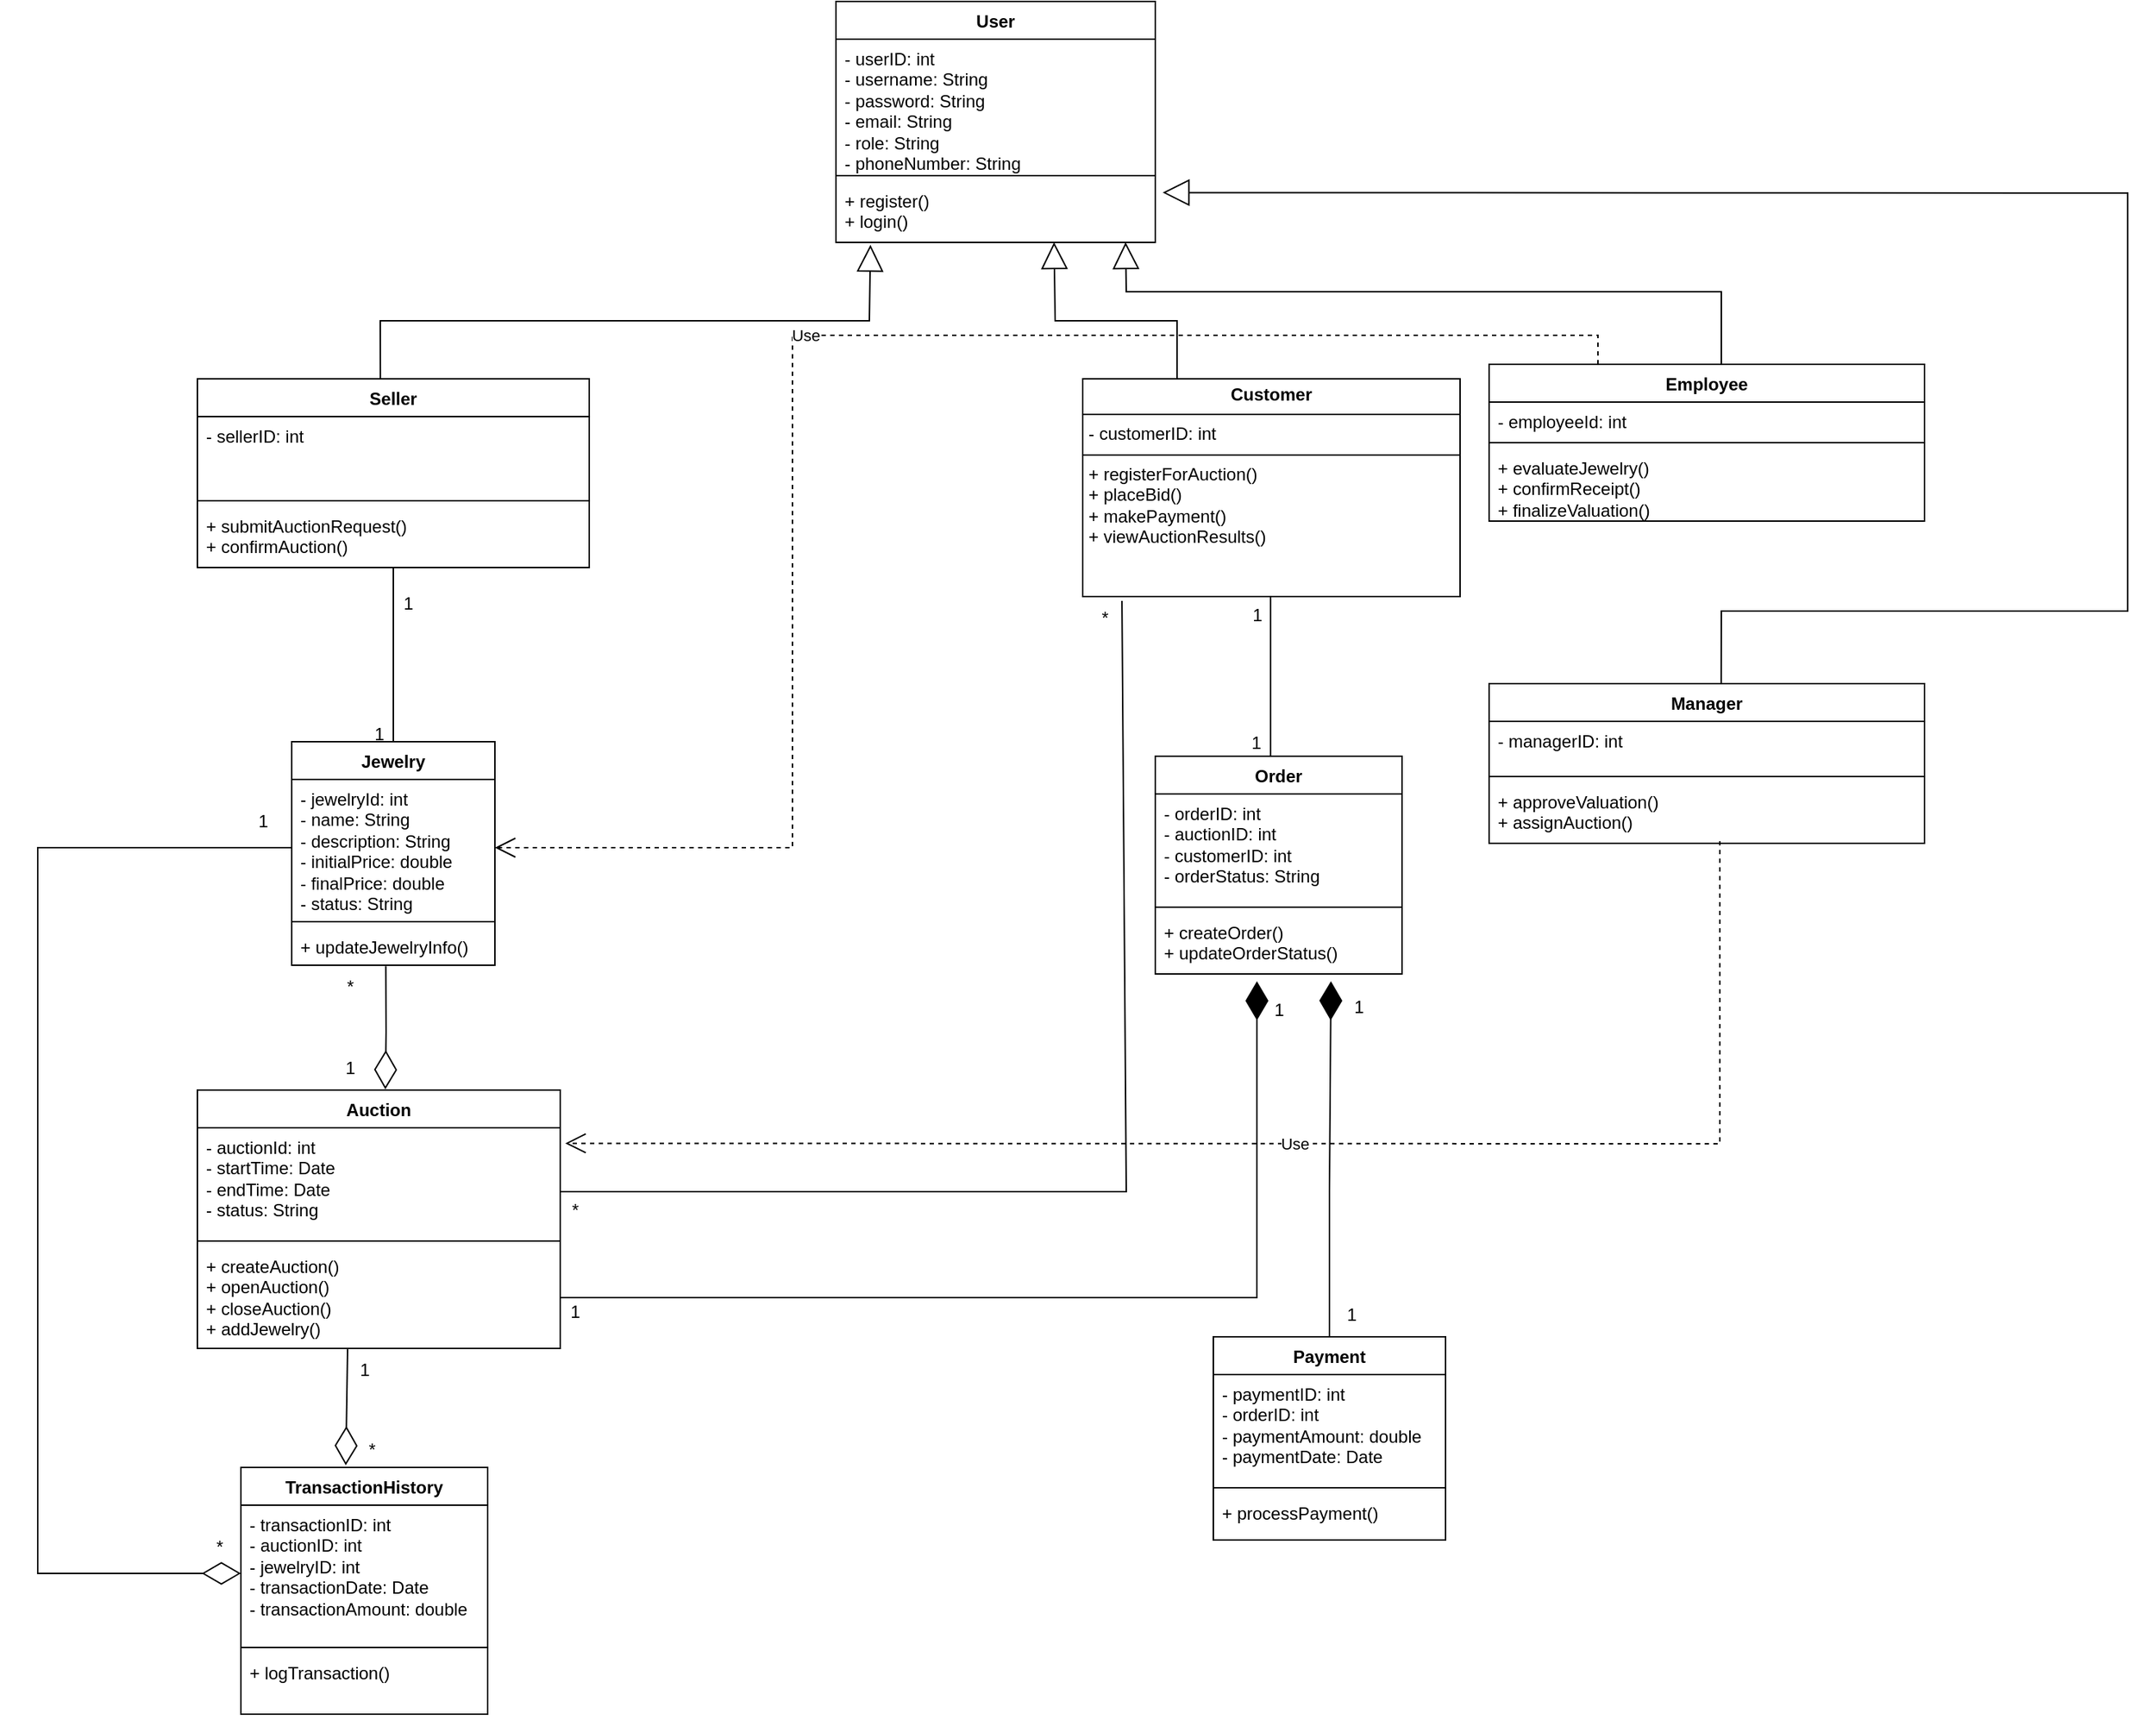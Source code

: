 <mxfile version="24.7.6">
  <diagram name="Trang-1" id="RHoZVSpDEULNvFGNIQyn">
    <mxGraphModel grid="1" page="1" gridSize="10" guides="1" tooltips="1" connect="1" arrows="1" fold="1" pageScale="1" pageWidth="2339" pageHeight="3300" math="0" shadow="0">
      <root>
        <mxCell id="0" />
        <mxCell id="1" parent="0" />
        <mxCell id="C92_ROcSfTYuFBgOWo9x-1" value="User" style="swimlane;fontStyle=1;align=center;verticalAlign=top;childLayout=stackLayout;horizontal=1;startSize=26;horizontalStack=0;resizeParent=1;resizeParentMax=0;resizeLast=0;collapsible=1;marginBottom=0;whiteSpace=wrap;html=1;" vertex="1" parent="1">
          <mxGeometry x="670" y="20" width="220" height="166" as="geometry">
            <mxRectangle x="250" y="330" width="70" height="30" as="alternateBounds" />
          </mxGeometry>
        </mxCell>
        <mxCell id="C92_ROcSfTYuFBgOWo9x-2" value="- userID: int &lt;div&gt;- username: String&lt;br&gt;&lt;/div&gt;&lt;div&gt;- password: String&lt;/div&gt;&lt;div&gt;- email: String&lt;/div&gt;&lt;div&gt;- role: String&lt;/div&gt;&lt;div&gt;-&amp;nbsp;phoneNumber: String&lt;/div&gt;" style="text;strokeColor=none;fillColor=none;align=left;verticalAlign=top;spacingLeft=4;spacingRight=4;overflow=hidden;rotatable=0;points=[[0,0.5],[1,0.5]];portConstraint=eastwest;whiteSpace=wrap;html=1;" vertex="1" parent="C92_ROcSfTYuFBgOWo9x-1">
          <mxGeometry y="26" width="220" height="90" as="geometry" />
        </mxCell>
        <mxCell id="C92_ROcSfTYuFBgOWo9x-3" value="" style="line;strokeWidth=1;fillColor=none;align=left;verticalAlign=middle;spacingTop=-1;spacingLeft=3;spacingRight=3;rotatable=0;labelPosition=right;points=[];portConstraint=eastwest;strokeColor=inherit;" vertex="1" parent="C92_ROcSfTYuFBgOWo9x-1">
          <mxGeometry y="116" width="220" height="8" as="geometry" />
        </mxCell>
        <mxCell id="C92_ROcSfTYuFBgOWo9x-4" value="&lt;div&gt;+&amp;nbsp;register()&lt;/div&gt;&lt;div&gt;+&amp;nbsp;login()&lt;/div&gt;" style="text;strokeColor=none;fillColor=none;align=left;verticalAlign=top;spacingLeft=4;spacingRight=4;overflow=hidden;rotatable=0;points=[[0,0.5],[1,0.5]];portConstraint=eastwest;whiteSpace=wrap;html=1;" vertex="1" parent="C92_ROcSfTYuFBgOWo9x-1">
          <mxGeometry y="124" width="220" height="42" as="geometry" />
        </mxCell>
        <mxCell id="C92_ROcSfTYuFBgOWo9x-5" value="Seller" style="swimlane;fontStyle=1;align=center;verticalAlign=top;childLayout=stackLayout;horizontal=1;startSize=26;horizontalStack=0;resizeParent=1;resizeParentMax=0;resizeLast=0;collapsible=1;marginBottom=0;whiteSpace=wrap;html=1;" vertex="1" parent="1">
          <mxGeometry x="230" y="280" width="270" height="130" as="geometry">
            <mxRectangle x="250" y="330" width="70" height="30" as="alternateBounds" />
          </mxGeometry>
        </mxCell>
        <mxCell id="C92_ROcSfTYuFBgOWo9x-6" value="- sellerID: int&amp;nbsp;" style="text;strokeColor=none;fillColor=none;align=left;verticalAlign=top;spacingLeft=4;spacingRight=4;overflow=hidden;rotatable=0;points=[[0,0.5],[1,0.5]];portConstraint=eastwest;whiteSpace=wrap;html=1;" vertex="1" parent="C92_ROcSfTYuFBgOWo9x-5">
          <mxGeometry y="26" width="270" height="54" as="geometry" />
        </mxCell>
        <mxCell id="C92_ROcSfTYuFBgOWo9x-7" value="" style="line;strokeWidth=1;fillColor=none;align=left;verticalAlign=middle;spacingTop=-1;spacingLeft=3;spacingRight=3;rotatable=0;labelPosition=right;points=[];portConstraint=eastwest;strokeColor=inherit;" vertex="1" parent="C92_ROcSfTYuFBgOWo9x-5">
          <mxGeometry y="80" width="270" height="8" as="geometry" />
        </mxCell>
        <mxCell id="C92_ROcSfTYuFBgOWo9x-8" value="+ submitAuctionRequest()&lt;br&gt;&lt;div&gt;+ confirmAuction()&amp;nbsp;&lt;br&gt;&lt;/div&gt;" style="text;strokeColor=none;fillColor=none;align=left;verticalAlign=top;spacingLeft=4;spacingRight=4;overflow=hidden;rotatable=0;points=[[0,0.5],[1,0.5]];portConstraint=eastwest;whiteSpace=wrap;html=1;" vertex="1" parent="C92_ROcSfTYuFBgOWo9x-5">
          <mxGeometry y="88" width="270" height="42" as="geometry" />
        </mxCell>
        <mxCell id="lpN_ar5oNNIw63qb3rWN-6" value="&lt;p style=&quot;margin:0px;margin-top:4px;text-align:center;&quot;&gt;&lt;b&gt;Customer&lt;/b&gt;&lt;/p&gt;&lt;hr size=&quot;1&quot; style=&quot;border-style:solid;&quot;&gt;&lt;p style=&quot;margin:0px;margin-left:4px;&quot;&gt;- customerID: int&amp;nbsp;&lt;br&gt;&lt;/p&gt;&lt;hr size=&quot;1&quot; style=&quot;border-style:solid;&quot;&gt;&lt;p style=&quot;margin:0px;margin-left:4px;&quot;&gt;+ registerForAuction()&lt;br&gt;&lt;/p&gt;&lt;p style=&quot;margin:0px;margin-left:4px;&quot;&gt;+ placeBid()&lt;br&gt;&lt;/p&gt;&lt;p style=&quot;margin:0px;margin-left:4px;&quot;&gt;+ makePayment()&lt;/p&gt;&lt;p style=&quot;margin:0px;margin-left:4px;&quot;&gt;+ viewAuctionResults()&amp;nbsp;&lt;br&gt;&lt;/p&gt;" style="verticalAlign=top;align=left;overflow=fill;html=1;whiteSpace=wrap;" vertex="1" parent="1">
          <mxGeometry x="840" y="280" width="260" height="150" as="geometry" />
        </mxCell>
        <mxCell id="lpN_ar5oNNIw63qb3rWN-11" value=" Manager" style="swimlane;fontStyle=1;align=center;verticalAlign=top;childLayout=stackLayout;horizontal=1;startSize=26;horizontalStack=0;resizeParent=1;resizeParentMax=0;resizeLast=0;collapsible=1;marginBottom=0;whiteSpace=wrap;html=1;" vertex="1" parent="1">
          <mxGeometry x="1120" y="490" width="300" height="110" as="geometry" />
        </mxCell>
        <mxCell id="lpN_ar5oNNIw63qb3rWN-12" value="&lt;div&gt;- managerID: int&lt;br&gt;&lt;/div&gt;" style="text;strokeColor=none;fillColor=none;align=left;verticalAlign=top;spacingLeft=4;spacingRight=4;overflow=hidden;rotatable=0;points=[[0,0.5],[1,0.5]];portConstraint=eastwest;whiteSpace=wrap;html=1;" vertex="1" parent="lpN_ar5oNNIw63qb3rWN-11">
          <mxGeometry y="26" width="300" height="34" as="geometry" />
        </mxCell>
        <mxCell id="lpN_ar5oNNIw63qb3rWN-13" value="" style="line;strokeWidth=1;fillColor=none;align=left;verticalAlign=middle;spacingTop=-1;spacingLeft=3;spacingRight=3;rotatable=0;labelPosition=right;points=[];portConstraint=eastwest;strokeColor=inherit;" vertex="1" parent="lpN_ar5oNNIw63qb3rWN-11">
          <mxGeometry y="60" width="300" height="8" as="geometry" />
        </mxCell>
        <mxCell id="lpN_ar5oNNIw63qb3rWN-14" value="&lt;div&gt;+ approveValuation()&lt;br&gt;&lt;/div&gt;&lt;div&gt;+ assignAuction()&lt;br&gt;&lt;/div&gt;" style="text;strokeColor=none;fillColor=none;align=left;verticalAlign=top;spacingLeft=4;spacingRight=4;overflow=hidden;rotatable=0;points=[[0,0.5],[1,0.5]];portConstraint=eastwest;whiteSpace=wrap;html=1;" vertex="1" parent="lpN_ar5oNNIw63qb3rWN-11">
          <mxGeometry y="68" width="300" height="42" as="geometry" />
        </mxCell>
        <mxCell id="lpN_ar5oNNIw63qb3rWN-15" value="" style="endArrow=block;endSize=16;endFill=0;html=1;rounded=0;exitX=0.467;exitY=0.001;exitDx=0;exitDy=0;exitPerimeter=0;entryX=0.108;entryY=1.04;entryDx=0;entryDy=0;entryPerimeter=0;" edge="1" parent="1" source="C92_ROcSfTYuFBgOWo9x-5" target="C92_ROcSfTYuFBgOWo9x-4">
          <mxGeometry width="160" relative="1" as="geometry">
            <mxPoint x="330" y="340" as="sourcePoint" />
            <mxPoint x="582" y="200" as="targetPoint" />
            <Array as="points">
              <mxPoint x="356" y="240" />
              <mxPoint x="460" y="240" />
              <mxPoint x="693" y="240" />
            </Array>
          </mxGeometry>
        </mxCell>
        <mxCell id="lpN_ar5oNNIw63qb3rWN-16" value="" style="endArrow=block;endSize=16;endFill=0;html=1;rounded=0;exitX=0.533;exitY=0.004;exitDx=0;exitDy=0;exitPerimeter=0;entryX=1.023;entryY=0.183;entryDx=0;entryDy=0;entryPerimeter=0;" edge="1" parent="1" source="lpN_ar5oNNIw63qb3rWN-11" target="C92_ROcSfTYuFBgOWo9x-4">
          <mxGeometry width="160" relative="1" as="geometry">
            <mxPoint x="679" y="270" as="sourcePoint" />
            <mxPoint x="679" y="200" as="targetPoint" />
            <Array as="points">
              <mxPoint x="1280" y="440" />
              <mxPoint x="1560" y="440" />
              <mxPoint x="1560" y="152" />
            </Array>
          </mxGeometry>
        </mxCell>
        <mxCell id="8DoTlK2dznRhzNa83eF4-1" value="Employee" style="swimlane;fontStyle=1;align=center;verticalAlign=top;childLayout=stackLayout;horizontal=1;startSize=26;horizontalStack=0;resizeParent=1;resizeParentMax=0;resizeLast=0;collapsible=1;marginBottom=0;whiteSpace=wrap;html=1;" vertex="1" parent="1">
          <mxGeometry x="1120" y="270" width="300" height="108" as="geometry" />
        </mxCell>
        <mxCell id="8DoTlK2dznRhzNa83eF4-2" value="- employeeId: int" style="text;strokeColor=none;fillColor=none;align=left;verticalAlign=top;spacingLeft=4;spacingRight=4;overflow=hidden;rotatable=0;points=[[0,0.5],[1,0.5]];portConstraint=eastwest;whiteSpace=wrap;html=1;" vertex="1" parent="8DoTlK2dznRhzNa83eF4-1">
          <mxGeometry y="26" width="300" height="24" as="geometry" />
        </mxCell>
        <mxCell id="8DoTlK2dznRhzNa83eF4-3" value="" style="line;strokeWidth=1;fillColor=none;align=left;verticalAlign=middle;spacingTop=-1;spacingLeft=3;spacingRight=3;rotatable=0;labelPosition=right;points=[];portConstraint=eastwest;strokeColor=inherit;" vertex="1" parent="8DoTlK2dznRhzNa83eF4-1">
          <mxGeometry y="50" width="300" height="8" as="geometry" />
        </mxCell>
        <mxCell id="8DoTlK2dznRhzNa83eF4-4" value="&lt;span style=&quot;background-color: initial;&quot;&gt;+&amp;nbsp;&lt;/span&gt;evaluateJewelry()&amp;nbsp;&lt;br&gt;&lt;span style=&quot;background-color: initial;&quot;&gt;+&amp;nbsp;&lt;/span&gt;confirmReceipt()&amp;nbsp;&lt;br&gt;&lt;span style=&quot;background-color: initial;&quot;&gt;+&amp;nbsp;&lt;/span&gt;finalizeValuation()" style="text;strokeColor=none;fillColor=none;align=left;verticalAlign=top;spacingLeft=4;spacingRight=4;overflow=hidden;rotatable=0;points=[[0,0.5],[1,0.5]];portConstraint=eastwest;whiteSpace=wrap;html=1;" vertex="1" parent="8DoTlK2dznRhzNa83eF4-1">
          <mxGeometry y="58" width="300" height="50" as="geometry" />
        </mxCell>
        <mxCell id="lpN_ar5oNNIw63qb3rWN-17" value="" style="endArrow=block;endSize=16;endFill=0;html=1;rounded=0;exitX=0.25;exitY=0;exitDx=0;exitDy=0;entryX=0.683;entryY=0.998;entryDx=0;entryDy=0;entryPerimeter=0;" edge="1" parent="1" source="lpN_ar5oNNIw63qb3rWN-6" target="C92_ROcSfTYuFBgOWo9x-4">
          <mxGeometry width="160" relative="1" as="geometry">
            <mxPoint x="691" y="292" as="sourcePoint" />
            <mxPoint x="720" y="190" as="targetPoint" />
            <Array as="points">
              <mxPoint x="905" y="240" />
              <mxPoint x="821" y="240" />
            </Array>
          </mxGeometry>
        </mxCell>
        <mxCell id="lpN_ar5oNNIw63qb3rWN-18" value="Jewelry&lt;div&gt;&lt;br&gt;&lt;/div&gt;" style="swimlane;fontStyle=1;align=center;verticalAlign=top;childLayout=stackLayout;horizontal=1;startSize=26;horizontalStack=0;resizeParent=1;resizeParentMax=0;resizeLast=0;collapsible=1;marginBottom=0;whiteSpace=wrap;html=1;" vertex="1" parent="1">
          <mxGeometry x="295" y="530" width="140" height="154" as="geometry" />
        </mxCell>
        <mxCell id="lpN_ar5oNNIw63qb3rWN-19" value="- jewelryId: int&lt;div&gt;- name: String&lt;br&gt;&lt;/div&gt;&lt;div&gt;- description: String&lt;br&gt;&lt;/div&gt;&lt;div&gt;- initialPrice: double&lt;br&gt;&lt;/div&gt;&lt;div&gt;- finalPrice: double&lt;br&gt;&lt;/div&gt;&lt;div&gt;- status: String&lt;br&gt;&lt;/div&gt;" style="text;strokeColor=none;fillColor=none;align=left;verticalAlign=top;spacingLeft=4;spacingRight=4;overflow=hidden;rotatable=0;points=[[0,0.5],[1,0.5]];portConstraint=eastwest;whiteSpace=wrap;html=1;" vertex="1" parent="lpN_ar5oNNIw63qb3rWN-18">
          <mxGeometry y="26" width="140" height="94" as="geometry" />
        </mxCell>
        <mxCell id="lpN_ar5oNNIw63qb3rWN-20" value="" style="line;strokeWidth=1;fillColor=none;align=left;verticalAlign=middle;spacingTop=-1;spacingLeft=3;spacingRight=3;rotatable=0;labelPosition=right;points=[];portConstraint=eastwest;strokeColor=inherit;" vertex="1" parent="lpN_ar5oNNIw63qb3rWN-18">
          <mxGeometry y="120" width="140" height="8" as="geometry" />
        </mxCell>
        <mxCell id="lpN_ar5oNNIw63qb3rWN-21" value="+ updateJewelryInfo()" style="text;strokeColor=none;fillColor=none;align=left;verticalAlign=top;spacingLeft=4;spacingRight=4;overflow=hidden;rotatable=0;points=[[0,0.5],[1,0.5]];portConstraint=eastwest;whiteSpace=wrap;html=1;" vertex="1" parent="lpN_ar5oNNIw63qb3rWN-18">
          <mxGeometry y="128" width="140" height="26" as="geometry" />
        </mxCell>
        <mxCell id="8DoTlK2dznRhzNa83eF4-5" value="" style="endArrow=block;endSize=16;endFill=0;html=1;rounded=0;exitX=0.463;exitY=-0.025;exitDx=0;exitDy=0;exitPerimeter=0;entryX=0.907;entryY=0.998;entryDx=0;entryDy=0;entryPerimeter=0;" edge="1" parent="1" target="C92_ROcSfTYuFBgOWo9x-4">
          <mxGeometry width="160" relative="1" as="geometry">
            <mxPoint x="1280" y="270" as="sourcePoint" />
            <mxPoint x="1140" y="190" as="targetPoint" />
            <Array as="points">
              <mxPoint x="1280" y="230" />
              <mxPoint x="1280" y="220" />
              <mxPoint x="870" y="220" />
            </Array>
          </mxGeometry>
        </mxCell>
        <mxCell id="lpN_ar5oNNIw63qb3rWN-22" value="Order           " style="swimlane;fontStyle=1;align=center;verticalAlign=top;childLayout=stackLayout;horizontal=1;startSize=26;horizontalStack=0;resizeParent=1;resizeParentMax=0;resizeLast=0;collapsible=1;marginBottom=0;whiteSpace=wrap;html=1;" vertex="1" parent="1">
          <mxGeometry x="890" y="540" width="170" height="150" as="geometry" />
        </mxCell>
        <mxCell id="lpN_ar5oNNIw63qb3rWN-23" value="- orderID: int&lt;br&gt;- auctionID: int &lt;br&gt;- customerID: int &lt;br&gt;- orderStatus: String" style="text;strokeColor=none;fillColor=none;align=left;verticalAlign=top;spacingLeft=4;spacingRight=4;overflow=hidden;rotatable=0;points=[[0,0.5],[1,0.5]];portConstraint=eastwest;whiteSpace=wrap;html=1;" vertex="1" parent="lpN_ar5oNNIw63qb3rWN-22">
          <mxGeometry y="26" width="170" height="74" as="geometry" />
        </mxCell>
        <mxCell id="lpN_ar5oNNIw63qb3rWN-24" value="" style="line;strokeWidth=1;fillColor=none;align=left;verticalAlign=middle;spacingTop=-1;spacingLeft=3;spacingRight=3;rotatable=0;labelPosition=right;points=[];portConstraint=eastwest;strokeColor=inherit;" vertex="1" parent="lpN_ar5oNNIw63qb3rWN-22">
          <mxGeometry y="100" width="170" height="8" as="geometry" />
        </mxCell>
        <mxCell id="lpN_ar5oNNIw63qb3rWN-25" value="+ createOrder()&lt;div&gt;+ updateOrderStatus()&amp;nbsp;&lt;br&gt;&lt;/div&gt;" style="text;strokeColor=none;fillColor=none;align=left;verticalAlign=top;spacingLeft=4;spacingRight=4;overflow=hidden;rotatable=0;points=[[0,0.5],[1,0.5]];portConstraint=eastwest;whiteSpace=wrap;html=1;" vertex="1" parent="lpN_ar5oNNIw63qb3rWN-22">
          <mxGeometry y="108" width="170" height="42" as="geometry" />
        </mxCell>
        <mxCell id="8DoTlK2dznRhzNa83eF4-10" value="Auction" style="swimlane;fontStyle=1;align=center;verticalAlign=top;childLayout=stackLayout;horizontal=1;startSize=26;horizontalStack=0;resizeParent=1;resizeParentMax=0;resizeLast=0;collapsible=1;marginBottom=0;whiteSpace=wrap;html=1;" vertex="1" parent="1">
          <mxGeometry x="230" y="770" width="250" height="178" as="geometry" />
        </mxCell>
        <mxCell id="8DoTlK2dznRhzNa83eF4-11" value="&lt;span style=&quot;background-color: initial;&quot;&gt;- auctionId: int&lt;/span&gt;&lt;br&gt;&lt;span style=&quot;background-color: initial;&quot;&gt;- startTime: Date&lt;/span&gt;&lt;br&gt;&lt;span style=&quot;background-color: initial;&quot;&gt;- endTime: Date&lt;/span&gt;&lt;br&gt;&lt;span style=&quot;background-color: initial;&quot;&gt;- status: String&lt;/span&gt;" style="text;strokeColor=none;fillColor=none;align=left;verticalAlign=top;spacingLeft=4;spacingRight=4;overflow=hidden;rotatable=0;points=[[0,0.5],[1,0.5]];portConstraint=eastwest;whiteSpace=wrap;html=1;" vertex="1" parent="8DoTlK2dznRhzNa83eF4-10">
          <mxGeometry y="26" width="250" height="74" as="geometry" />
        </mxCell>
        <mxCell id="8DoTlK2dznRhzNa83eF4-12" value="" style="line;strokeWidth=1;fillColor=none;align=left;verticalAlign=middle;spacingTop=-1;spacingLeft=3;spacingRight=3;rotatable=0;labelPosition=right;points=[];portConstraint=eastwest;strokeColor=inherit;" vertex="1" parent="8DoTlK2dznRhzNa83eF4-10">
          <mxGeometry y="100" width="250" height="8" as="geometry" />
        </mxCell>
        <mxCell id="8DoTlK2dznRhzNa83eF4-13" value="&lt;div&gt;+ createAuction()&lt;span style=&quot;background-color: initial;&quot;&gt;&lt;br&gt;&lt;/span&gt;&lt;/div&gt;+ openAuction()&amp;nbsp;&lt;div&gt;+ closeAuction()&lt;br&gt;+ addJewelry()&lt;br&gt;&lt;/div&gt;" style="text;strokeColor=none;fillColor=none;align=left;verticalAlign=top;spacingLeft=4;spacingRight=4;overflow=hidden;rotatable=0;points=[[0,0.5],[1,0.5]];portConstraint=eastwest;whiteSpace=wrap;html=1;" vertex="1" parent="8DoTlK2dznRhzNa83eF4-10">
          <mxGeometry y="108" width="250" height="70" as="geometry" />
        </mxCell>
        <mxCell id="lpN_ar5oNNIw63qb3rWN-26" value="TransactionHistory      " style="swimlane;fontStyle=1;align=center;verticalAlign=top;childLayout=stackLayout;horizontal=1;startSize=26;horizontalStack=0;resizeParent=1;resizeParentMax=0;resizeLast=0;collapsible=1;marginBottom=0;whiteSpace=wrap;html=1;" vertex="1" parent="1">
          <mxGeometry x="260" y="1030" width="170" height="170" as="geometry" />
        </mxCell>
        <mxCell id="lpN_ar5oNNIw63qb3rWN-27" value="- transactionID: int&amp;nbsp;&lt;br&gt;- auctionID: int&amp;nbsp;&lt;br&gt;- jewelryID: int&lt;br&gt;- transactionDate: Date&lt;br&gt;- transactionAmount: double" style="text;strokeColor=none;fillColor=none;align=left;verticalAlign=top;spacingLeft=4;spacingRight=4;overflow=hidden;rotatable=0;points=[[0,0.5],[1,0.5]];portConstraint=eastwest;whiteSpace=wrap;html=1;" vertex="1" parent="lpN_ar5oNNIw63qb3rWN-26">
          <mxGeometry y="26" width="170" height="94" as="geometry" />
        </mxCell>
        <mxCell id="lpN_ar5oNNIw63qb3rWN-28" value="" style="line;strokeWidth=1;fillColor=none;align=left;verticalAlign=middle;spacingTop=-1;spacingLeft=3;spacingRight=3;rotatable=0;labelPosition=right;points=[];portConstraint=eastwest;strokeColor=inherit;" vertex="1" parent="lpN_ar5oNNIw63qb3rWN-26">
          <mxGeometry y="120" width="170" height="8" as="geometry" />
        </mxCell>
        <mxCell id="lpN_ar5oNNIw63qb3rWN-29" value="+ logTransaction()&amp;nbsp;" style="text;strokeColor=none;fillColor=none;align=left;verticalAlign=top;spacingLeft=4;spacingRight=4;overflow=hidden;rotatable=0;points=[[0,0.5],[1,0.5]];portConstraint=eastwest;whiteSpace=wrap;html=1;" vertex="1" parent="lpN_ar5oNNIw63qb3rWN-26">
          <mxGeometry y="128" width="170" height="42" as="geometry" />
        </mxCell>
        <mxCell id="lpN_ar5oNNIw63qb3rWN-30" value="Payment          " style="swimlane;fontStyle=1;align=center;verticalAlign=top;childLayout=stackLayout;horizontal=1;startSize=26;horizontalStack=0;resizeParent=1;resizeParentMax=0;resizeLast=0;collapsible=1;marginBottom=0;whiteSpace=wrap;html=1;" vertex="1" parent="1">
          <mxGeometry x="930" y="940" width="160" height="140" as="geometry" />
        </mxCell>
        <mxCell id="lpN_ar5oNNIw63qb3rWN-31" value="- paymentID: int&lt;div&gt;- orderID: int&lt;/div&gt;&lt;div&gt;- paymentAmount: double&lt;/div&gt;&lt;div&gt;- paymentDate: Date &amp;nbsp;&amp;nbsp;&lt;br&gt;&lt;/div&gt;" style="text;strokeColor=none;fillColor=none;align=left;verticalAlign=top;spacingLeft=4;spacingRight=4;overflow=hidden;rotatable=0;points=[[0,0.5],[1,0.5]];portConstraint=eastwest;whiteSpace=wrap;html=1;" vertex="1" parent="lpN_ar5oNNIw63qb3rWN-30">
          <mxGeometry y="26" width="160" height="74" as="geometry" />
        </mxCell>
        <mxCell id="lpN_ar5oNNIw63qb3rWN-32" value="" style="line;strokeWidth=1;fillColor=none;align=left;verticalAlign=middle;spacingTop=-1;spacingLeft=3;spacingRight=3;rotatable=0;labelPosition=right;points=[];portConstraint=eastwest;strokeColor=inherit;" vertex="1" parent="lpN_ar5oNNIw63qb3rWN-30">
          <mxGeometry y="100" width="160" height="8" as="geometry" />
        </mxCell>
        <mxCell id="lpN_ar5oNNIw63qb3rWN-33" value="+ processPayment()&amp;nbsp;" style="text;strokeColor=none;fillColor=none;align=left;verticalAlign=top;spacingLeft=4;spacingRight=4;overflow=hidden;rotatable=0;points=[[0,0.5],[1,0.5]];portConstraint=eastwest;whiteSpace=wrap;html=1;" vertex="1" parent="lpN_ar5oNNIw63qb3rWN-30">
          <mxGeometry y="108" width="160" height="32" as="geometry" />
        </mxCell>
        <mxCell id="lpN_ar5oNNIw63qb3rWN-44" value="" style="endArrow=none;html=1;rounded=0;entryX=0.5;entryY=0;entryDx=0;entryDy=0;" edge="1" parent="1" source="C92_ROcSfTYuFBgOWo9x-8" target="lpN_ar5oNNIw63qb3rWN-18">
          <mxGeometry relative="1" as="geometry">
            <mxPoint x="310" y="460" as="sourcePoint" />
            <mxPoint x="460" y="440" as="targetPoint" />
            <Array as="points" />
          </mxGeometry>
        </mxCell>
        <mxCell id="lpN_ar5oNNIw63qb3rWN-45" value="" style="resizable=0;html=1;whiteSpace=wrap;align=left;verticalAlign=bottom;" connectable="0" vertex="1" parent="lpN_ar5oNNIw63qb3rWN-44">
          <mxGeometry x="-1" relative="1" as="geometry" />
        </mxCell>
        <mxCell id="lpN_ar5oNNIw63qb3rWN-46" value="" style="resizable=0;html=1;whiteSpace=wrap;align=right;verticalAlign=bottom;" connectable="0" vertex="1" parent="lpN_ar5oNNIw63qb3rWN-44">
          <mxGeometry x="1" relative="1" as="geometry" />
        </mxCell>
        <mxCell id="lpN_ar5oNNIw63qb3rWN-47" value="1" style="text;html=1;align=center;verticalAlign=middle;resizable=0;points=[];autosize=1;strokeColor=none;fillColor=none;" vertex="1" parent="1">
          <mxGeometry x="360" y="420" width="30" height="30" as="geometry" />
        </mxCell>
        <mxCell id="lpN_ar5oNNIw63qb3rWN-50" value="*" style="text;html=1;align=center;verticalAlign=middle;resizable=0;points=[];autosize=1;strokeColor=none;fillColor=none;" vertex="1" parent="1">
          <mxGeometry x="320" y="684" width="30" height="30" as="geometry" />
        </mxCell>
        <mxCell id="lpN_ar5oNNIw63qb3rWN-51" value="1" style="text;html=1;align=center;verticalAlign=middle;resizable=0;points=[];autosize=1;strokeColor=none;fillColor=none;" vertex="1" parent="1">
          <mxGeometry x="320" y="740" width="30" height="30" as="geometry" />
        </mxCell>
        <mxCell id="8DoTlK2dznRhzNa83eF4-17" value="" style="endArrow=none;html=1;rounded=0;entryX=0.5;entryY=0;entryDx=0;entryDy=0;" edge="1" parent="1">
          <mxGeometry relative="1" as="geometry">
            <mxPoint x="969.41" y="430" as="sourcePoint" />
            <mxPoint x="969.41" y="540" as="targetPoint" />
            <Array as="points" />
          </mxGeometry>
        </mxCell>
        <mxCell id="8DoTlK2dznRhzNa83eF4-18" value="" style="resizable=0;html=1;whiteSpace=wrap;align=left;verticalAlign=bottom;" connectable="0" vertex="1" parent="8DoTlK2dznRhzNa83eF4-17">
          <mxGeometry x="-1" relative="1" as="geometry" />
        </mxCell>
        <mxCell id="8DoTlK2dznRhzNa83eF4-19" value="1" style="resizable=0;html=1;whiteSpace=wrap;align=right;verticalAlign=bottom;" connectable="0" vertex="1" parent="8DoTlK2dznRhzNa83eF4-17">
          <mxGeometry x="1" relative="1" as="geometry">
            <mxPoint x="-5" y="-1" as="offset" />
          </mxGeometry>
        </mxCell>
        <mxCell id="8DoTlK2dznRhzNa83eF4-20" value="1" style="text;html=1;align=center;verticalAlign=middle;resizable=0;points=[];autosize=1;strokeColor=none;fillColor=none;" vertex="1" parent="1">
          <mxGeometry x="945" y="428" width="30" height="30" as="geometry" />
        </mxCell>
        <mxCell id="vWZ3seE_2avKaMobkSNL-1" value="" style="endArrow=none;html=1;rounded=0;entryX=0.104;entryY=1.02;entryDx=0;entryDy=0;entryPerimeter=0;" edge="1" parent="1" target="lpN_ar5oNNIw63qb3rWN-6">
          <mxGeometry width="50" height="50" relative="1" as="geometry">
            <mxPoint x="480" y="840" as="sourcePoint" />
            <mxPoint x="960" y="840" as="targetPoint" />
            <Array as="points">
              <mxPoint x="870" y="840" />
            </Array>
          </mxGeometry>
        </mxCell>
        <mxCell id="vWZ3seE_2avKaMobkSNL-2" value="*" style="text;html=1;align=center;verticalAlign=middle;resizable=0;points=[];autosize=1;strokeColor=none;fillColor=none;" vertex="1" parent="1">
          <mxGeometry x="475" y="838" width="30" height="30" as="geometry" />
        </mxCell>
        <mxCell id="vWZ3seE_2avKaMobkSNL-3" value="*" style="text;html=1;align=center;verticalAlign=middle;resizable=0;points=[];autosize=1;strokeColor=none;fillColor=none;" vertex="1" parent="1">
          <mxGeometry x="840" y="430" width="30" height="30" as="geometry" />
        </mxCell>
        <mxCell id="8DoTlK2dznRhzNa83eF4-32" value="1" style="text;html=1;align=center;verticalAlign=middle;resizable=0;points=[];autosize=1;strokeColor=none;fillColor=none;" vertex="1" parent="1">
          <mxGeometry x="330" y="948" width="30" height="30" as="geometry" />
        </mxCell>
        <mxCell id="8DoTlK2dznRhzNa83eF4-33" value="*" style="text;html=1;align=center;verticalAlign=middle;resizable=0;points=[];autosize=1;strokeColor=none;fillColor=none;" vertex="1" parent="1">
          <mxGeometry x="335" y="1003" width="30" height="30" as="geometry" />
        </mxCell>
        <mxCell id="vWZ3seE_2avKaMobkSNL-5" value="*" style="text;html=1;align=center;verticalAlign=middle;resizable=0;points=[];autosize=1;strokeColor=none;fillColor=none;" vertex="1" parent="1">
          <mxGeometry x="230" y="1070" width="30" height="30" as="geometry" />
        </mxCell>
        <mxCell id="vWZ3seE_2avKaMobkSNL-6" value="1" style="text;html=1;align=center;verticalAlign=middle;resizable=0;points=[];autosize=1;strokeColor=none;fillColor=none;" vertex="1" parent="1">
          <mxGeometry x="260" y="570" width="30" height="30" as="geometry" />
        </mxCell>
        <mxCell id="vWZ3seE_2avKaMobkSNL-7" value="1" style="text;html=1;align=center;verticalAlign=middle;resizable=0;points=[];autosize=1;strokeColor=none;fillColor=none;" vertex="1" parent="1">
          <mxGeometry x="340" y="510" width="30" height="30" as="geometry" />
        </mxCell>
        <mxCell id="_Gp8EvpgYDbb9bLuBwtw-1" value="" style="endArrow=diamondThin;endFill=0;endSize=24;html=1;rounded=0;entryX=0.518;entryY=-0.003;entryDx=0;entryDy=0;entryPerimeter=0;exitX=0.463;exitY=1.023;exitDx=0;exitDy=0;exitPerimeter=0;" edge="1" parent="1" source="lpN_ar5oNNIw63qb3rWN-21" target="8DoTlK2dznRhzNa83eF4-10">
          <mxGeometry width="160" relative="1" as="geometry">
            <mxPoint x="360" y="690" as="sourcePoint" />
            <mxPoint x="465" y="640" as="targetPoint" />
            <Array as="points">
              <mxPoint x="360" y="730" />
            </Array>
          </mxGeometry>
        </mxCell>
        <mxCell id="_Gp8EvpgYDbb9bLuBwtw-9" value="" style="endArrow=diamondThin;endFill=1;endSize=24;html=1;rounded=0;entryX=0.412;entryY=1.119;entryDx=0;entryDy=0;entryPerimeter=0;exitX=1;exitY=0.5;exitDx=0;exitDy=0;" edge="1" parent="1" source="8DoTlK2dznRhzNa83eF4-13" target="lpN_ar5oNNIw63qb3rWN-25">
          <mxGeometry width="160" relative="1" as="geometry">
            <mxPoint x="945" y="948" as="sourcePoint" />
            <mxPoint x="946" y="867" as="targetPoint" />
            <Array as="points">
              <mxPoint x="960" y="913" />
            </Array>
          </mxGeometry>
        </mxCell>
        <mxCell id="_Gp8EvpgYDbb9bLuBwtw-10" value="1" style="text;html=1;align=center;verticalAlign=middle;resizable=0;points=[];autosize=1;strokeColor=none;fillColor=none;" vertex="1" parent="1">
          <mxGeometry x="960" y="700" width="30" height="30" as="geometry" />
        </mxCell>
        <mxCell id="_Gp8EvpgYDbb9bLuBwtw-11" value="1" style="text;html=1;align=center;verticalAlign=middle;resizable=0;points=[];autosize=1;strokeColor=none;fillColor=none;" vertex="1" parent="1">
          <mxGeometry x="475" y="908" width="30" height="30" as="geometry" />
        </mxCell>
        <mxCell id="_Gp8EvpgYDbb9bLuBwtw-12" value="" style="endArrow=diamondThin;endFill=1;endSize=24;html=1;rounded=0;entryX=0.712;entryY=1.119;entryDx=0;entryDy=0;entryPerimeter=0;exitX=0.5;exitY=0;exitDx=0;exitDy=0;" edge="1" parent="1" source="lpN_ar5oNNIw63qb3rWN-30" target="lpN_ar5oNNIw63qb3rWN-25">
          <mxGeometry width="160" relative="1" as="geometry">
            <mxPoint x="1150" y="840" as="sourcePoint" />
            <mxPoint x="970" y="705" as="targetPoint" />
            <Array as="points">
              <mxPoint x="1010" y="840" />
            </Array>
          </mxGeometry>
        </mxCell>
        <mxCell id="_Gp8EvpgYDbb9bLuBwtw-13" value="1" style="text;html=1;align=center;verticalAlign=middle;resizable=0;points=[];autosize=1;strokeColor=none;fillColor=none;" vertex="1" parent="1">
          <mxGeometry x="1015" y="698" width="30" height="30" as="geometry" />
        </mxCell>
        <mxCell id="_Gp8EvpgYDbb9bLuBwtw-14" value="1" style="text;html=1;align=center;verticalAlign=middle;resizable=0;points=[];autosize=1;strokeColor=none;fillColor=none;" vertex="1" parent="1">
          <mxGeometry x="1010" y="910" width="30" height="30" as="geometry" />
        </mxCell>
        <mxCell id="_Gp8EvpgYDbb9bLuBwtw-15" value="" style="endArrow=diamondThin;endFill=0;endSize=24;html=1;rounded=0;entryX=0;entryY=0.5;entryDx=0;entryDy=0;exitX=0;exitY=0.5;exitDx=0;exitDy=0;" edge="1" parent="1" source="lpN_ar5oNNIw63qb3rWN-19" target="lpN_ar5oNNIw63qb3rWN-27">
          <mxGeometry width="160" relative="1" as="geometry">
            <mxPoint x="120" y="700" as="sourcePoint" />
            <mxPoint x="120" y="784" as="targetPoint" />
            <Array as="points">
              <mxPoint x="120" y="603" />
              <mxPoint x="120" y="1103" />
            </Array>
          </mxGeometry>
        </mxCell>
        <mxCell id="_Gp8EvpgYDbb9bLuBwtw-17" value="" style="endArrow=diamondThin;endFill=0;endSize=24;html=1;rounded=0;entryX=0.425;entryY=-0.009;entryDx=0;entryDy=0;entryPerimeter=0;exitX=0.414;exitY=1.008;exitDx=0;exitDy=0;exitPerimeter=0;" edge="1" parent="1" source="8DoTlK2dznRhzNa83eF4-13" target="lpN_ar5oNNIw63qb3rWN-26">
          <mxGeometry width="160" relative="1" as="geometry">
            <mxPoint x="330" y="950" as="sourcePoint" />
            <mxPoint x="370" y="1022" as="targetPoint" />
            <Array as="points" />
          </mxGeometry>
        </mxCell>
        <mxCell id="_Gp8EvpgYDbb9bLuBwtw-18" value="Use" style="endArrow=open;endSize=12;dashed=1;html=1;rounded=0;exitX=0.25;exitY=0;exitDx=0;exitDy=0;entryX=1;entryY=0.5;entryDx=0;entryDy=0;" edge="1" parent="1" source="8DoTlK2dznRhzNa83eF4-1" target="lpN_ar5oNNIw63qb3rWN-19">
          <mxGeometry width="160" relative="1" as="geometry">
            <mxPoint x="550" y="480" as="sourcePoint" />
            <mxPoint x="710" y="480" as="targetPoint" />
            <Array as="points">
              <mxPoint x="1195" y="250" />
              <mxPoint x="640" y="250" />
              <mxPoint x="640" y="603" />
            </Array>
          </mxGeometry>
        </mxCell>
        <mxCell id="_Gp8EvpgYDbb9bLuBwtw-19" value="Use" style="endArrow=open;endSize=12;dashed=1;html=1;rounded=0;entryX=1.014;entryY=0.145;entryDx=0;entryDy=0;entryPerimeter=0;exitX=0.53;exitY=0.964;exitDx=0;exitDy=0;exitPerimeter=0;" edge="1" parent="1" source="lpN_ar5oNNIw63qb3rWN-14" target="8DoTlK2dznRhzNa83eF4-11">
          <mxGeometry width="160" relative="1" as="geometry">
            <mxPoint x="610" y="712.41" as="sourcePoint" />
            <mxPoint x="770" y="712.41" as="targetPoint" />
            <Array as="points">
              <mxPoint x="1279" y="807" />
            </Array>
          </mxGeometry>
        </mxCell>
      </root>
    </mxGraphModel>
  </diagram>
</mxfile>

